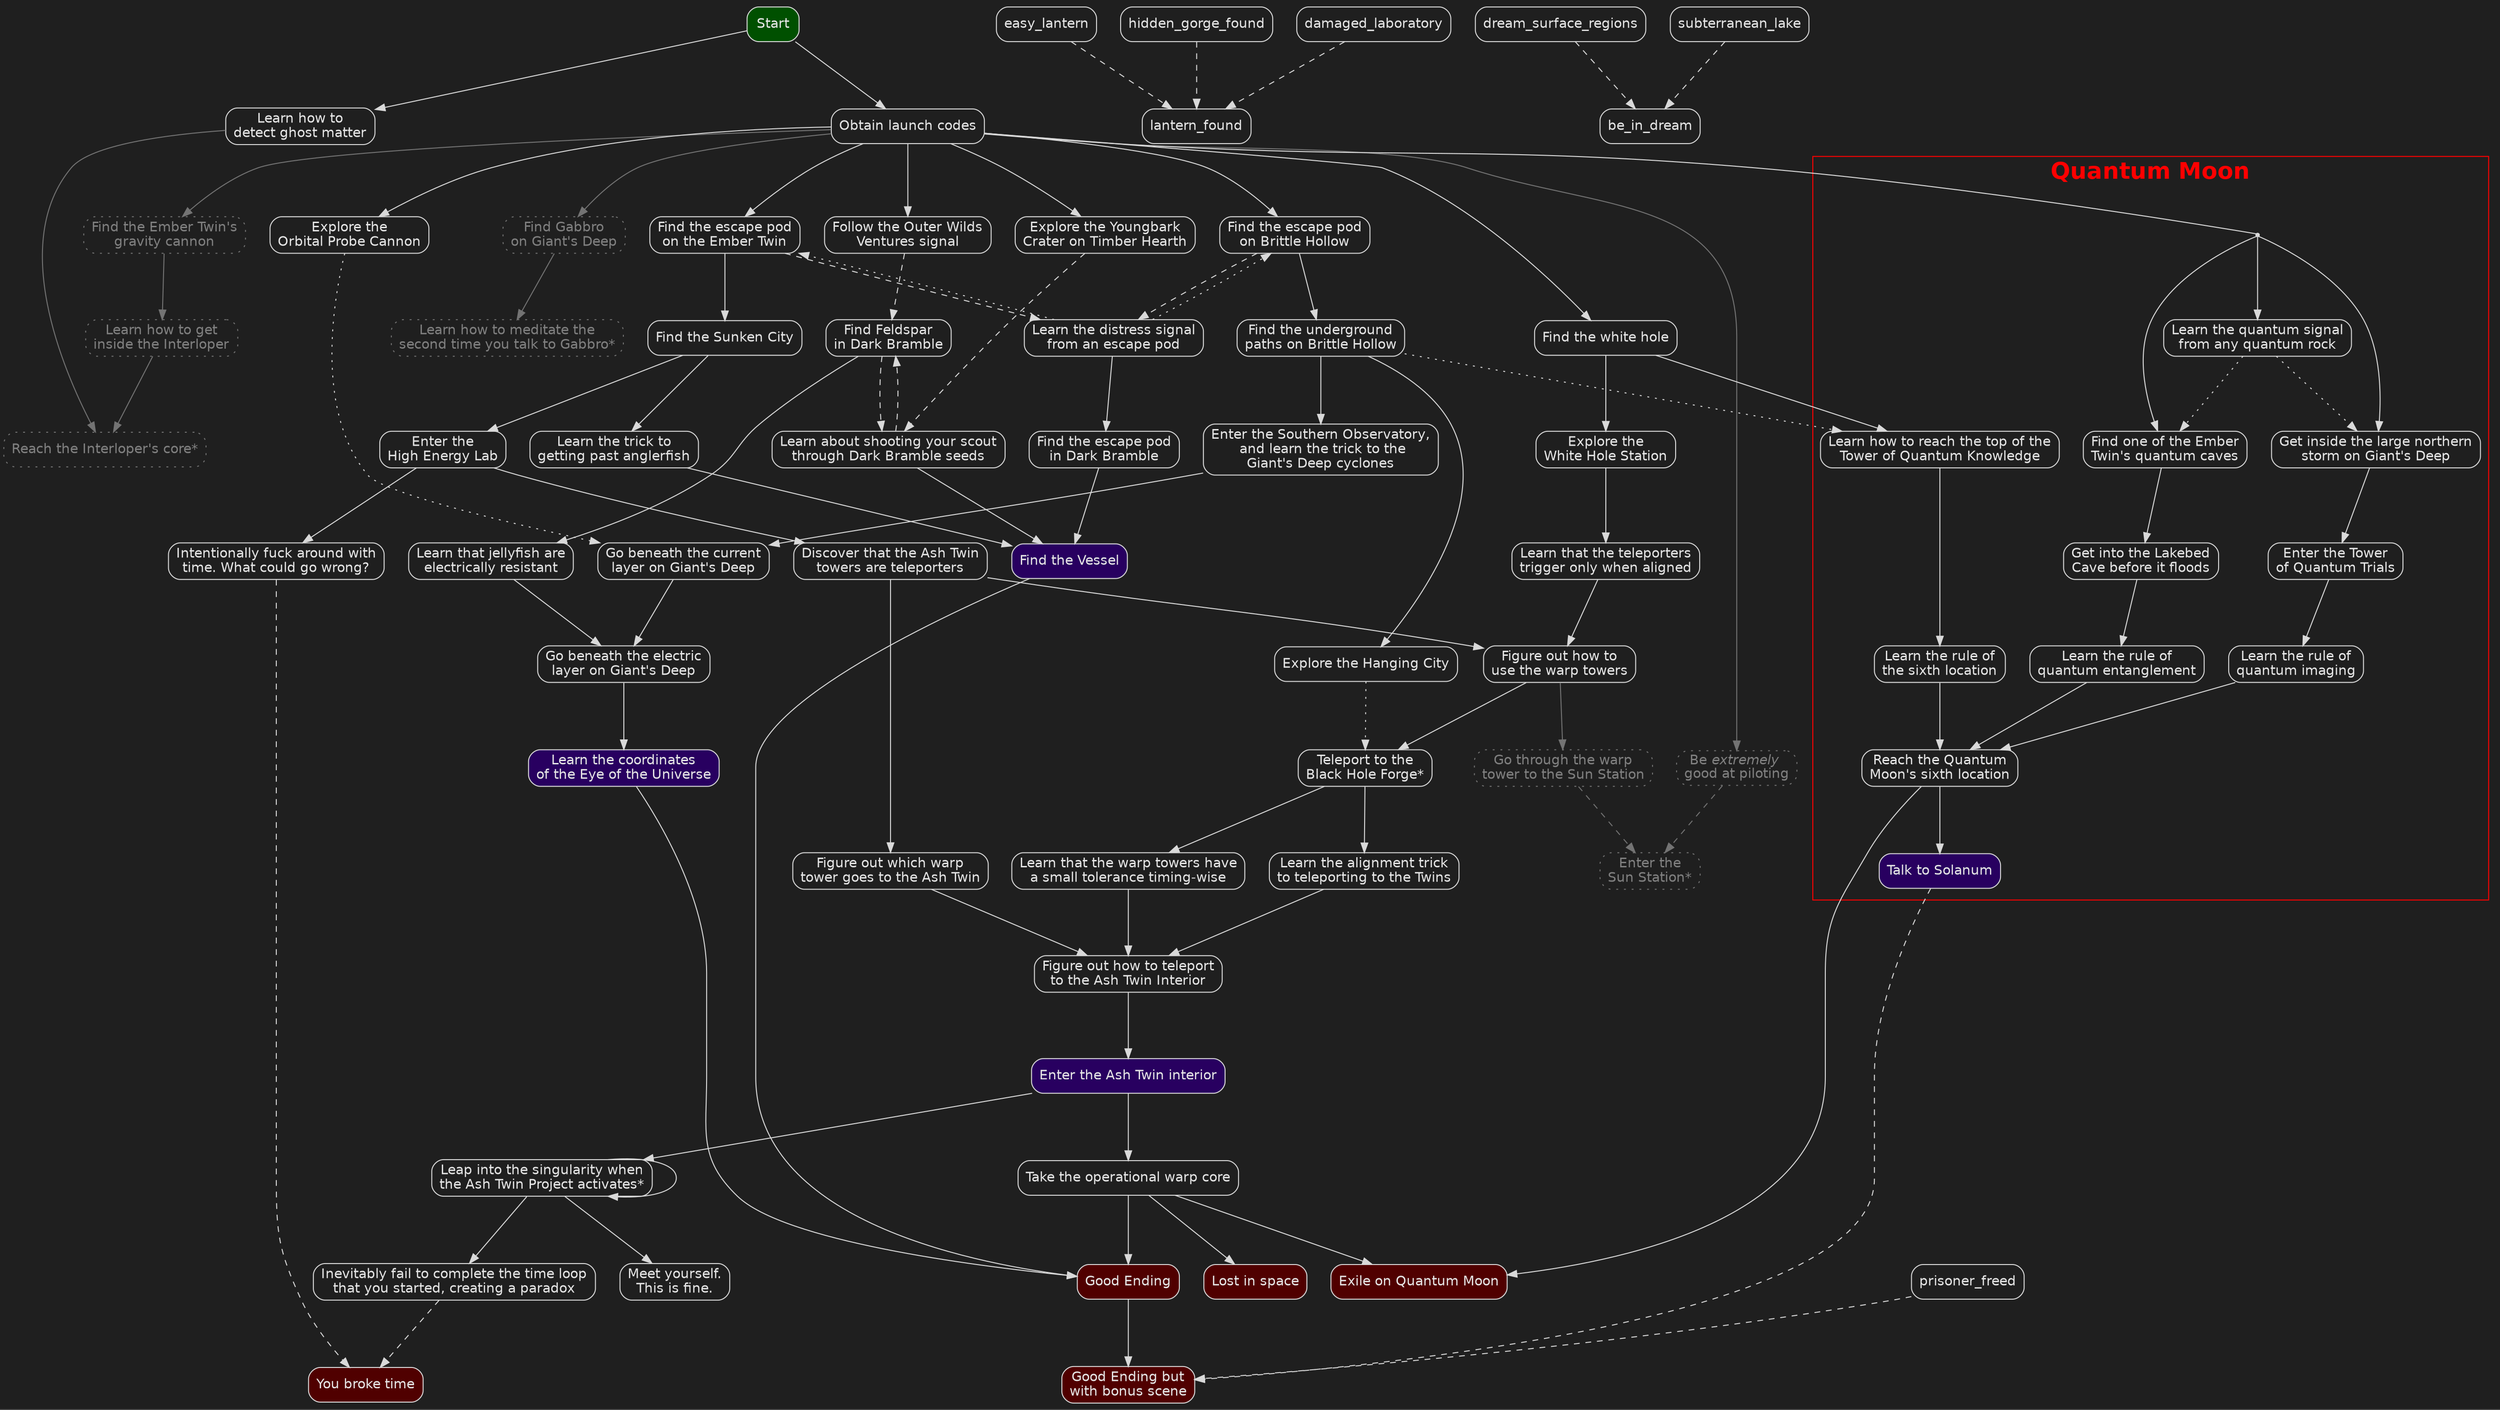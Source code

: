 digraph outer_wilds_progression {
    graph [
        layout = dot
        rankdir = TB
        nodesep = 0.35 // minimum space between two adjacent nodes in the same rank, in inches
        ranksep = 0.75 // minimum rank separation, in inches
        bgcolor = gray12
        pencolor = red // cluster border color
        fontcolor = red
        fontname = "Helvetica-bold"
        fontsize = 24
        newrank = true // use a single global ranking, ignoring clusters. Needed because the Echoes cluster is REALLY tall.
        #concentrate = true // use edge concentrators. These don't work great.
        labeljust = "c"
        labelloc = "t"
    ]
    edge [
        color = gray85
        fontcolor = gray90
        weight = 100 // gotta crank this because it must be an integer, and I need a range of lower weights
    ]
    node [
        color = gray85
        fontcolor = gray90
        fontname = "Helvetica"
        shape = box
        style = rounded
    ]

    // special nodes
    subgraph starts {
        graph [
            rank = source
        ]
        node [
            style = "rounded,filled"
            fillcolor = "#005000"
        ]
        start [label = "Start"];
    }

    subgraph endings {
        graph [
            #rank = sink // has the potential to cause more problems than it solves
        ]
        node [
            style = "rounded,filled"
            fillcolor = "#500000"
            group = "endings" // appears to do nothing?
        ]
        ending_broke_time [label = "You broke time"]
        ending_exile_quantum [label = "Exile on Quantum Moon"]
        ending_lost [label = "Lost in space"]
        ending_good [label = "Good Ending"]
        ending_best [label = "Good Ending but\nwith bonus scene"]
    }

        // these nodes aren't required to beat the game, but you'll learn some neat lore
    subgraph optional_nodes {
        node [
            color = gray45
            fontcolor = gray50
            style = "rounded,dotted"
        ]

        // these nodes look like shit when they get spread out, so we'll stealth-cluster them
        subgraph cluster_sun_station {
            graph [penwidth = 0]
            incredible_pilot [label = <Be <i>extremely </i><br/>good at piloting>]
            sun_station_teleporter [label = "Go through the warp\ntower to the Sun Station"]
            sun_station [label = "Enter the\nSun Station*", tooltip = "This is optional, and just gives you some lore about how the sun isn't exploding due to the Sun Station. It's just old."]
        }

        gabbro_found [label = "Find Gabbro\non Giant's Deep"]
        ember_twin_gravity_cannon [label = "Find the Ember Twin's\ngravity cannon"]
        interloper_ice_trick_learned [label = "Learn how to get\ninside the Interloper"]
        interloper_interior [label = "Reach the Interloper's core*", tooltip = "This is optional, and just gives you lore about the origins of ghost matter."]
        meditation_unlocked [label = "Learn how to meditate the\nsecond time you talk to Gabbro*", tooltip = "Optional, but gives some good quality-of-life."]
    }

    // normal nodes
    ghost_matter_trick_learned [label = "Learn how to\ndetect ghost matter"]
    launch_codes_learned [label = "Obtain launch codes"]
    youngbark_crater_explored [label = "Explore the Youngbark\nCrater on Timber Hearth"]
    outer_wilds_venture_signal [label = "Follow the Outer Wilds\nVentures signal"]
    feldspar_found [label = "Find Feldspar\nin Dark Bramble"]
    brittle_hollow_escape_pod_found [label = "Find the escape pod\non Brittle Hollow"]
    ember_twin_escape_pod_found [label = "Find the escape pod\non the Ember Twin"]
    distress_signal_learned [label = "Learn the distress signal\nfrom an escape pod"]
    white_hole_found [label = "Find the white hole", tooltip = "Probably by falling into the black hole in the center of Brittle Hollow"]
    orbital_probe_cannon_explored [label = "Explore the\nOrbital Probe Cannon"]
    brittle_hollow_underground [label = "Find the underground\npaths on Brittle Hollow"]
    hanging_city [label = "Explore the Hanging City"]
    southern_observatory [label = "Enter the Southern Observatory,\n and learn the trick to the\nGiant's Deep cyclones"]
    middle_giants_deep [label = "Go beneath the current\nlayer on Giant's Deep"]
    jellyfish_trick_learned [label = "Learn that jellyfish are\nelectrically resistant"]
    inner_giants_deep [label = "Go beneath the electric\nlayer on Giant's Deep"]
    eye_coordinates_known [label = "Learn the coordinates\nof the Eye of the Universe", style = "rounded,filled", fillcolor = "#280060"]
    dark_bramble_escape_pod_found [label = "Find the escape pod\nin Dark Bramble"]
    dark_bramble_scout_trick_learned [label = "Learn about shooting your scout\nthrough Dark Bramble seeds"]
    vessel_found [label = "Find the Vessel", style = "rounded,filled", fillcolor = "#280060"]
    sunken_city [label = "Find the Sunken City"]
    anglerfish_trick [label = "Learn the trick to\ngetting past anglerfish"]
    high_energy_lab [label = "Enter the\nHigh Energy Lab"]
    intentionally_break_time [label = "Intentionally fuck around with\ntime. What could go wrong?"]
    ash_twin_towers_are_teleporters [label = "Discover that the Ash Twin\ntowers are teleporters"]
    white_hole_station_explored [label = "Explore the\nWhite Hole Station"]
    teleporter_angle_learned [label = "Learn that the teleporters\ntrigger only when aligned"]
    teleporter_partial_knowledge [label = "Figure out how to\nuse the warp towers"]
    black_hole_forge [label = "Teleport to the\nBlack Hole Forge*", tooltip = "Can be skipped if you go full goblin-mode and park your ship on the ceiling"]
    ash_twin_teleporter_identified [label = "Figure out which warp\ntower goes to the Ash Twin"]
    teleporter_twin_trick_learned [label = "Learn the alignment trick\nto teleporting to the Twins"]
    teleporter_timing_trick_learned [label = "Learn that the warp towers have\na small tolerance timing-wise"]
    teleporter_complete_knowledge [label = "Figure out how to teleport\nto the Ash Twin Interior"]
    ash_twin_interior [label = "Enter the Ash Twin interior", style = "rounded,filled", fillcolor = "#280060"]
    warp_core_obtained [label = "Take the operational warp core"]
    enter_ash_twin_time_singularity [label = "Leap into the singularity when\nthe Ash Twin Project activates*", tooltip = "Alternatively use your scout"]
    meet_yourself [label = "Meet yourself.\nThis is fine."]
    fail_to_complete_the_loop [label = "Inevitably fail to complete the time loop\nthat you started, creating a paradox"]
    //TODO: a node for figuring out what teleporter exits look like?

    // quantum stuff
    subgraph cluster_quantum {
        graph [
            label = "Quantum Moon\n "
        ]
        launch_codes_learned_proxy_quantum [shape = point, style = ""]
        quantum_signal_learned [label = "Learn the quantum signal\nfrom any quantum rock"]
        ember_twin_quantum_cave [label = "Find one of the Ember\nTwin's quantum caves"]
        ember_twin_lakebed_cave [label = "Get into the Lakebed\nCave before it floods"]
        quantum_flashlight_trick [label = "Learn the rule of\nquantum entanglement"] 
        giants_deep_north_storm [label = "Get inside the large northern\nstorm on Giant's Deep"]
        giants_deep_quantum_tower [label = "Enter the Tower\nof Quantum Trials"]
        quantum_photo_trick [label = "Learn the rule of\nquantum imaging"]
        brittle_hollow_quantum_tower [label = "Learn how to reach the top of the\nTower of Quantum Knowledge"]
        quantum_north_trick [label = "Learn the rule of\nthe sixth location"]
        quantum_moon_final_location [label = "Reach the Quantum\nMoon's sixth location"]
        solanum_visited [label = "Talk to Solanum", style = "rounded,filled", fillcolor = "#280060"]
    }

    ///////////////////// END OF NODES, BEGINNING OF EDGES /////////////////////

    // optional edges
    subgraph optional_edges {
        edge [
            style = dotted
            weight = 100 // decreasing this can sometimes make the graph less spaghetti without compromising readability
        ]

        // NPCs that can be found without signals. Technically not needed.
        #outer_wilds_venture_signal -> gabbro_found [color = gray45]; // okay I considered removing this but it RUINS the layout somehow so we won't touch it

        // forward hints
        orbital_probe_cannon_explored -> middle_giants_deep;
        hanging_city -> black_hole_forge;
        quantum_signal_learned -> {ember_twin_quantum_cave, giants_deep_north_storm};

        // forward hints that might not be worth it as there's a zillion hints to the same thing
        #hanging_city -> anglerfish_trick; // not important, lots of hints towards this

        // don't want to mess up the layout with these, as they go against the normal flow
        subgraph backwards_hints {
            edge [
                constraint = false
            ]

            // so you missed an escape pod
            distress_signal_learned -> {ember_twin_escape_pod_found, brittle_hollow_escape_pod_found};
        }
    }

    // OR edges. You need at least one of these to get a node.
    subgraph or_edges {
        edge [
            style = dashed
        ]

        // find any escape pod
        {ember_twin_escape_pod_found, brittle_hollow_escape_pod_found} -> distress_signal_learned;

        // there's a few lanterns you can get
        {easy_lantern, hidden_gorge_found, damaged_laboratory} -> lantern_found;

        // two ways into sun station
        {incredible_pilot, sun_station_teleporter} -> sun_station [color = gray45];

        // time is easy to break
        {intentionally_break_time, fail_to_complete_the_loop} -> ending_broke_time;

        // you can do the dream exile ending from any area
        {dream_surface_regions, subterranean_lake} -> be_in_dream;

        // finding feldspar
        {outer_wilds_venture_signal, dark_bramble_scout_trick_learned} -> feldspar_found;

        // the dark bramble seed scout trick
        {feldspar_found, youngbark_crater_explored} -> dark_bramble_scout_trick_learned;

        // ending bonus points
        solanum_visited -> ending_best [weight = 100];
        prisoner_freed -> ending_best [weight = 100];
    }

    // fake structural edges. These only exist to impose additional constraints so I can lay out the graph how I want to
    subgraph structural_edges {
        edge [
            style = invis
            color = green
            weight = 0
        ]
        ghost_matter_trick_learned -> anglerfish_trick;
    }

    // starting out
    start -> {
        launch_codes_learned
        ghost_matter_trick_learned
    };
    launch_codes_learned -> {incredible_pilot, gabbro_found} [color = gray45];
    launch_codes_learned -> {
        outer_wilds_venture_signal
        // places you can just go
        white_hole_found
        brittle_hollow_escape_pod_found
        ember_twin_escape_pod_found
        orbital_probe_cannon_explored
        youngbark_crater_explored
    };

    // meditation
    gabbro_found -> meditation_unlocked [color = gray45];

    // the interloper
    launch_codes_learned -> ember_twin_gravity_cannon -> interloper_ice_trick_learned [color = gray45];
    {interloper_ice_trick_learned, ghost_matter_trick_learned} -> interloper_interior [color = gray45];

    // escape pods
    distress_signal_learned -> dark_bramble_escape_pod_found;
    brittle_hollow_escape_pod_found -> brittle_hollow_underground -> {
        hanging_city
        southern_observatory
    };

    // sunken city
    ember_twin_escape_pod_found -> sunken_city -> {
        anglerfish_trick
        high_energy_lab
    };
    high_energy_lab -> intentionally_break_time [weight = 101]; // keep this from getting pulled down

    // finding the eye coordinates
    southern_observatory -> middle_giants_deep -> inner_giants_deep;
    feldspar_found -> jellyfish_trick_learned -> inner_giants_deep; 
    inner_giants_deep -> eye_coordinates_known [weight = 101]; // keep this from getting pulled down

    // finding the vessel
    {dark_bramble_scout_trick_learned, dark_bramble_escape_pod_found, anglerfish_trick} -> vessel_found [weight = 101]; // this looks a lot better with all the requirments clustered

    // getting the warp core
    white_hole_found -> white_hole_station_explored -> teleporter_angle_learned;
    black_hole_forge -> teleporter_twin_trick_learned;
    high_energy_lab -> ash_twin_towers_are_teleporters;
    {ash_twin_towers_are_teleporters, teleporter_angle_learned}
        -> teleporter_partial_knowledge -> black_hole_forge -> teleporter_timing_trick_learned;
    ash_twin_towers_are_teleporters -> ash_twin_teleporter_identified;
    {teleporter_twin_trick_learned, teleporter_timing_trick_learned, ash_twin_teleporter_identified} -> teleporter_complete_knowledge;
    #teleporter_partial_knowledge -> teleporter_complete_knowledge [constraint = false, tooltip = "While this appears to be an obvious guaranteed edge, remember that the black hole forge can be reached early via a skip"]; // disabled because graphing skips is an exercise in pain
    teleporter_complete_knowledge -> ash_twin_interior [weight = 200]; // these look better when close
    ash_twin_interior -> warp_core_obtained;

    // getting to the sun station
    teleporter_partial_knowledge -> sun_station_teleporter [color = gray45];

    // quantum knowledge
    subgraph cross_cluster_quantum_edges {
        #graph [concentrate = true] // doesn't work
        edge [weight = 100]
        launch_codes_learned -> launch_codes_learned_proxy_quantum [dir = none, weight = 90];
        white_hole_found -> brittle_hollow_quantum_tower [weight = 100];
        brittle_hollow_underground -> brittle_hollow_quantum_tower [style = dotted, weight = 10]; // optional
    }
    launch_codes_learned_proxy_quantum -> {quantum_signal_learned, giants_deep_north_storm, ember_twin_quantum_cave};
    ember_twin_quantum_cave -> ember_twin_lakebed_cave -> quantum_flashlight_trick;
    brittle_hollow_quantum_tower -> quantum_north_trick;
    giants_deep_north_storm -> giants_deep_quantum_tower -> quantum_photo_trick;
    {quantum_flashlight_trick, quantum_north_trick, quantum_photo_trick} -> quantum_moon_final_location [weight = 101]; // this looks a lot better with all the requirments clustered
    quantum_moon_final_location -> solanum_visited [weight = 101]; // keep this from getting pulled down

    // endgame
    warp_core_obtained -> ending_lost;
    ash_twin_interior -> enter_ash_twin_time_singularity -> {fail_to_complete_the_loop, meet_yourself}
    enter_ash_twin_time_singularity -> enter_ash_twin_time_singularity; // this self loop is bullshit but I find it hilarious
    {vessel_found, eye_coordinates_known} -> ending_good;
    warp_core_obtained -> ending_good [weight = 190]; // smooch this up close because it's such an important edge
    ending_good -> ending_best [weight = 3]; // this really likes to suck itself down to a lower rank unless there's a huge weight difference

    // quantum ending connections
    quantum_moon_final_location -> ending_exile_quantum [weight = 75]; // allowed to be longer because quantum stuff lives over in optional town
    warp_core_obtained -> ending_exile_quantum;

    graph [
        ratio = 0.5625
    ]
}
